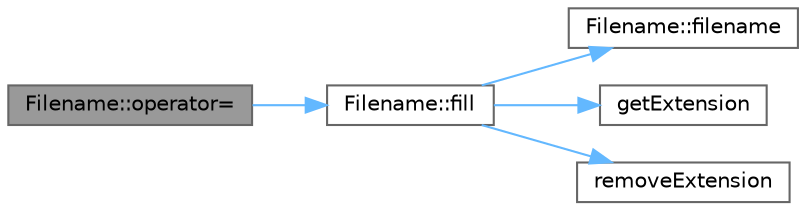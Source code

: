digraph "Filename::operator="
{
 // LATEX_PDF_SIZE
  bgcolor="transparent";
  edge [fontname=Helvetica,fontsize=10,labelfontname=Helvetica,labelfontsize=10];
  node [fontname=Helvetica,fontsize=10,shape=box,height=0.2,width=0.4];
  rankdir="LR";
  Node1 [id="Node000001",label="Filename::operator=",height=0.2,width=0.4,color="gray40", fillcolor="grey60", style="filled", fontcolor="black",tooltip=" "];
  Node1 -> Node2 [id="edge1_Node000001_Node000002",color="steelblue1",style="solid",tooltip=" "];
  Node2 [id="Node000002",label="Filename::fill",height=0.2,width=0.4,color="grey40", fillcolor="white", style="filled",URL="$class_filename.html#a4f624193292726bfe15c0c16322ccd07",tooltip=" "];
  Node2 -> Node3 [id="edge2_Node000002_Node000003",color="steelblue1",style="solid",tooltip=" "];
  Node3 [id="Node000003",label="Filename::filename",height=0.2,width=0.4,color="grey40", fillcolor="white", style="filled",URL="$class_filename.html#ac2f8390e5eda94786a6f54fb7925068d",tooltip=" "];
  Node2 -> Node4 [id="edge3_Node000002_Node000004",color="steelblue1",style="solid",tooltip=" "];
  Node4 [id="Node000004",label="getExtension",height=0.2,width=0.4,color="grey40", fillcolor="white", style="filled",URL="$files__functions_8hpp.html#a7881c739c518d072671a463956e79a95",tooltip=" "];
  Node2 -> Node5 [id="edge4_Node000002_Node000005",color="steelblue1",style="solid",tooltip=" "];
  Node5 [id="Node000005",label="removeExtension",height=0.2,width=0.4,color="grey40", fillcolor="white", style="filled",URL="$files__functions_8hpp.html#a8c974772d7bc68e383f1436e04b2c405",tooltip=" "];
}
